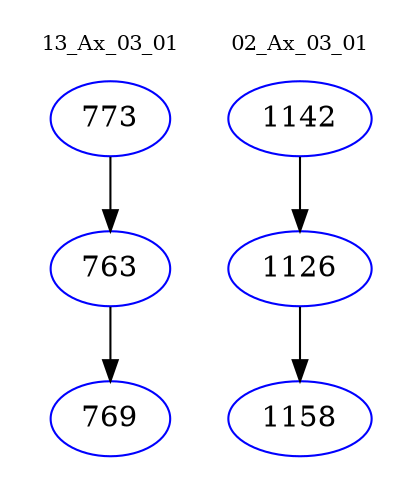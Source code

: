 digraph{
subgraph cluster_0 {
color = white
label = "13_Ax_03_01";
fontsize=10;
T0_773 [label="773", color="blue"]
T0_773 -> T0_763 [color="black"]
T0_763 [label="763", color="blue"]
T0_763 -> T0_769 [color="black"]
T0_769 [label="769", color="blue"]
}
subgraph cluster_1 {
color = white
label = "02_Ax_03_01";
fontsize=10;
T1_1142 [label="1142", color="blue"]
T1_1142 -> T1_1126 [color="black"]
T1_1126 [label="1126", color="blue"]
T1_1126 -> T1_1158 [color="black"]
T1_1158 [label="1158", color="blue"]
}
}
